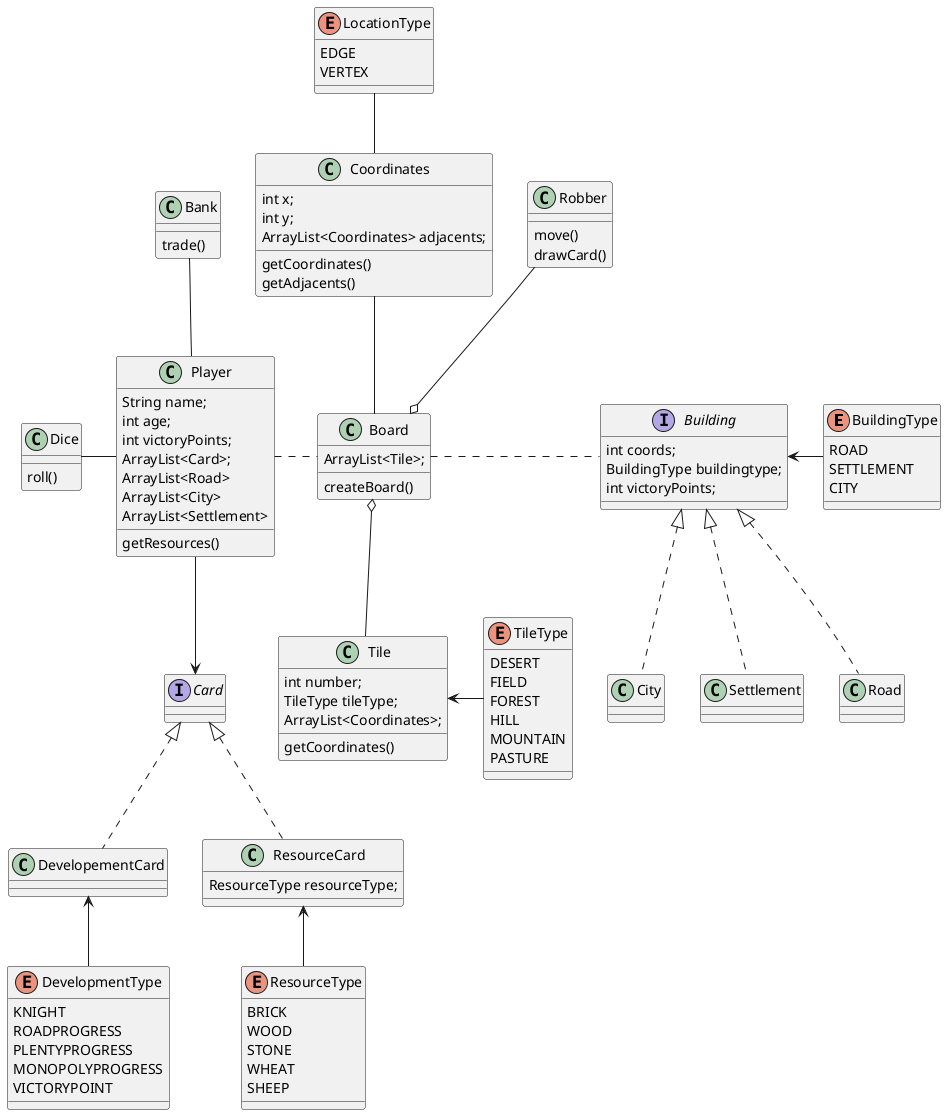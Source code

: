 @startuml



enum BuildingType {
ROAD
SETTLEMENT
CITY
}

enum TileType{
DESERT
FIELD
FOREST
HILL
MOUNTAIN
PASTURE
}

enum ResourceType{
BRICK
WOOD
STONE
WHEAT
SHEEP
}

enum DevelopmentType{
KNIGHT
ROADPROGRESS
PLENTYPROGRESS
MONOPOLYPROGRESS
VICTORYPOINT
}

enum LocationType{
EDGE
VERTEX

}

interface Building{
int coords;
BuildingType buildingtype;
int victoryPoints;
}

class City
class Settlement
class Road


class Dice{
roll()
}


class Player{

String name;
int age;
int victoryPoints;
ArrayList<Card>;
ArrayList<Road>
ArrayList<City>
ArrayList<Settlement>
getResources()
}


class Robber{
move()
drawCard()
}




interface Card{

}


class ResourceCard{
ResourceType resourceType;
}

class DevelopementCard

class Bank{
trade()
}


class Board{

ArrayList<Tile>;

createBoard()

}

class Tile{
int number;
TileType tileType;
ArrayList<Coordinates>;

getCoordinates()

}

class Coordinates{
int x;
int y;
ArrayList<Coordinates> adjacents;

getCoordinates()
getAdjacents()

}



Building <|.. City
Building <|.. Settlement
Building <|.. Road

BuildingType -left-> Building
TileType -left-> Tile

Player -down-> Card
Card <|.. ResourceCard
Card <|.. DevelopementCard
ResourceType -up-> ResourceCard
DevelopmentType -up-> DevelopementCard

Bank -down- Player
Dice - Player


Board o-- Tile
Board o-up- Robber
Board -up- Coordinates
Player . Board
Building .left. Board
LocationType -down- Coordinates

@enduml